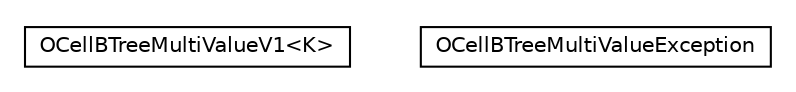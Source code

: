 #!/usr/local/bin/dot
#
# Class diagram 
# Generated by UMLGraph version R5_6-24-gf6e263 (http://www.umlgraph.org/)
#

digraph G {
	edge [fontname="Helvetica",fontsize=10,labelfontname="Helvetica",labelfontsize=10];
	node [fontname="Helvetica",fontsize=10,shape=plaintext];
	nodesep=0.25;
	ranksep=0.5;
	// com.orientechnologies.orient.core.storage.index.sbtree.multivalue.v1.OCellBTreeMultiValueV1<K>
	c347858 [label=<<table title="com.orientechnologies.orient.core.storage.index.sbtree.multivalue.v1.OCellBTreeMultiValueV1" border="0" cellborder="1" cellspacing="0" cellpadding="2" port="p" href="./OCellBTreeMultiValueV1.html">
		<tr><td><table border="0" cellspacing="0" cellpadding="1">
<tr><td align="center" balign="center"> OCellBTreeMultiValueV1&lt;K&gt; </td></tr>
		</table></td></tr>
		</table>>, URL="./OCellBTreeMultiValueV1.html", fontname="Helvetica", fontcolor="black", fontsize=10.0];
	// com.orientechnologies.orient.core.storage.index.sbtree.multivalue.v1.OCellBTreeMultiValueException
	c347859 [label=<<table title="com.orientechnologies.orient.core.storage.index.sbtree.multivalue.v1.OCellBTreeMultiValueException" border="0" cellborder="1" cellspacing="0" cellpadding="2" port="p" href="./OCellBTreeMultiValueException.html">
		<tr><td><table border="0" cellspacing="0" cellpadding="1">
<tr><td align="center" balign="center"> OCellBTreeMultiValueException </td></tr>
		</table></td></tr>
		</table>>, URL="./OCellBTreeMultiValueException.html", fontname="Helvetica", fontcolor="black", fontsize=10.0];
}

